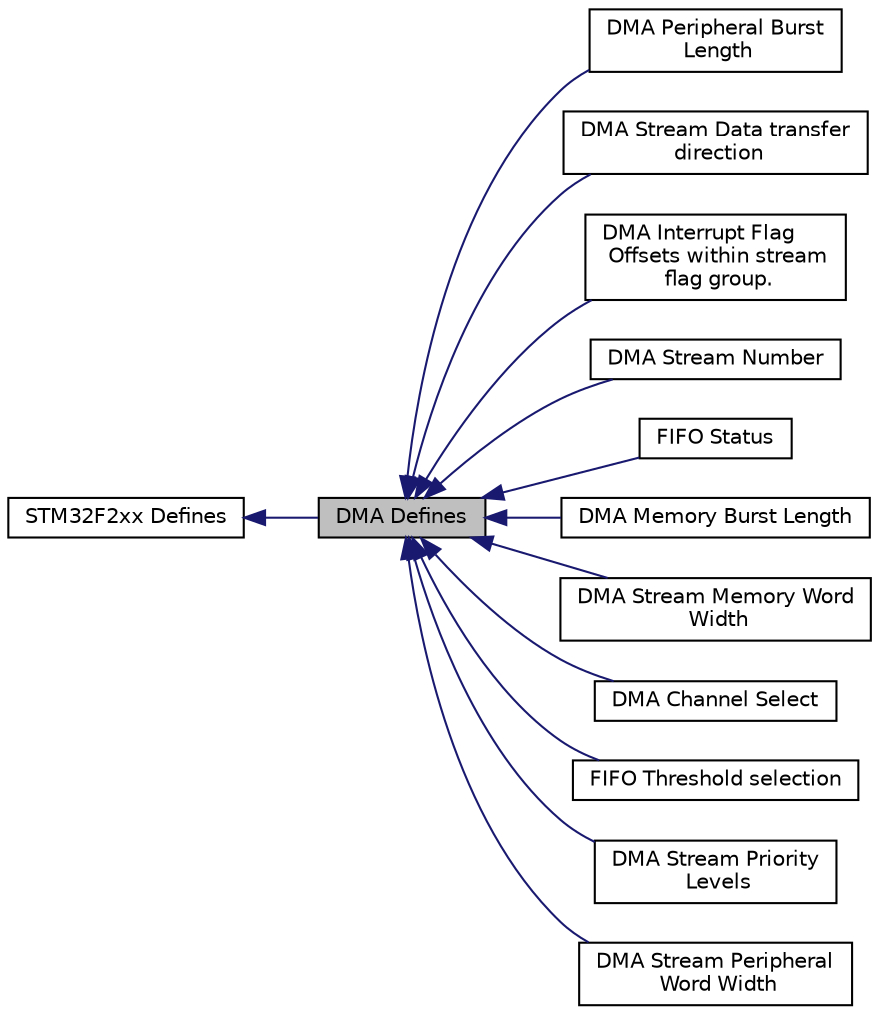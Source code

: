 digraph "DMA Defines"
{
  edge [fontname="Helvetica",fontsize="10",labelfontname="Helvetica",labelfontsize="10"];
  node [fontname="Helvetica",fontsize="10",shape=record];
  rankdir=LR;
  Node1 [label="STM32F2xx Defines",height=0.2,width=0.4,color="black", fillcolor="white", style="filled",URL="$group__STM32F2xx__defines.html",tooltip="Defined Constants and Types for the STM32F2xx series."];
  Node8 [label="DMA Peripheral Burst\l Length",height=0.2,width=0.4,color="black", fillcolor="white", style="filled",URL="$group__dma__pburst.html"];
  Node4 [label="DMA Stream Data transfer\l direction",height=0.2,width=0.4,color="black", fillcolor="white", style="filled",URL="$group__dma__st__dir.html"];
  Node3 [label="DMA Interrupt Flag\l Offsets within stream\l flag group.",height=0.2,width=0.4,color="black", fillcolor="white", style="filled",URL="$group__dma__if__offset.html"];
  Node2 [label="DMA Stream Number",height=0.2,width=0.4,color="black", fillcolor="white", style="filled",URL="$group__dma__st__number.html"];
  Node12 [label="FIFO Status",height=0.2,width=0.4,color="black", fillcolor="white", style="filled",URL="$group__dma__fifo__status.html"];
  Node9 [label="DMA Memory Burst Length",height=0.2,width=0.4,color="black", fillcolor="white", style="filled",URL="$group__dma__mburst.html"];
  Node6 [label="DMA Stream Memory Word\l Width",height=0.2,width=0.4,color="black", fillcolor="white", style="filled",URL="$group__dma__st__memwidth.html"];
  Node10 [label="DMA Channel Select",height=0.2,width=0.4,color="black", fillcolor="white", style="filled",URL="$group__dma__ch__sel.html"];
  Node11 [label="FIFO Threshold selection",height=0.2,width=0.4,color="black", fillcolor="white", style="filled",URL="$group__dma__fifo__thresh.html"];
  Node7 [label="DMA Stream Priority\l Levels",height=0.2,width=0.4,color="black", fillcolor="white", style="filled",URL="$group__dma__st__pri.html"];
  Node0 [label="DMA Defines",height=0.2,width=0.4,color="black", fillcolor="grey75", style="filled" fontcolor="black"];
  Node5 [label="DMA Stream Peripheral\l Word Width",height=0.2,width=0.4,color="black", fillcolor="white", style="filled",URL="$group__dma__st__perwidth.html"];
  Node1->Node0 [shape=plaintext, color="midnightblue", dir="back", style="solid"];
  Node0->Node2 [shape=plaintext, color="midnightblue", dir="back", style="solid"];
  Node0->Node3 [shape=plaintext, color="midnightblue", dir="back", style="solid"];
  Node0->Node4 [shape=plaintext, color="midnightblue", dir="back", style="solid"];
  Node0->Node5 [shape=plaintext, color="midnightblue", dir="back", style="solid"];
  Node0->Node6 [shape=plaintext, color="midnightblue", dir="back", style="solid"];
  Node0->Node7 [shape=plaintext, color="midnightblue", dir="back", style="solid"];
  Node0->Node8 [shape=plaintext, color="midnightblue", dir="back", style="solid"];
  Node0->Node9 [shape=plaintext, color="midnightblue", dir="back", style="solid"];
  Node0->Node10 [shape=plaintext, color="midnightblue", dir="back", style="solid"];
  Node0->Node11 [shape=plaintext, color="midnightblue", dir="back", style="solid"];
  Node0->Node12 [shape=plaintext, color="midnightblue", dir="back", style="solid"];
}
